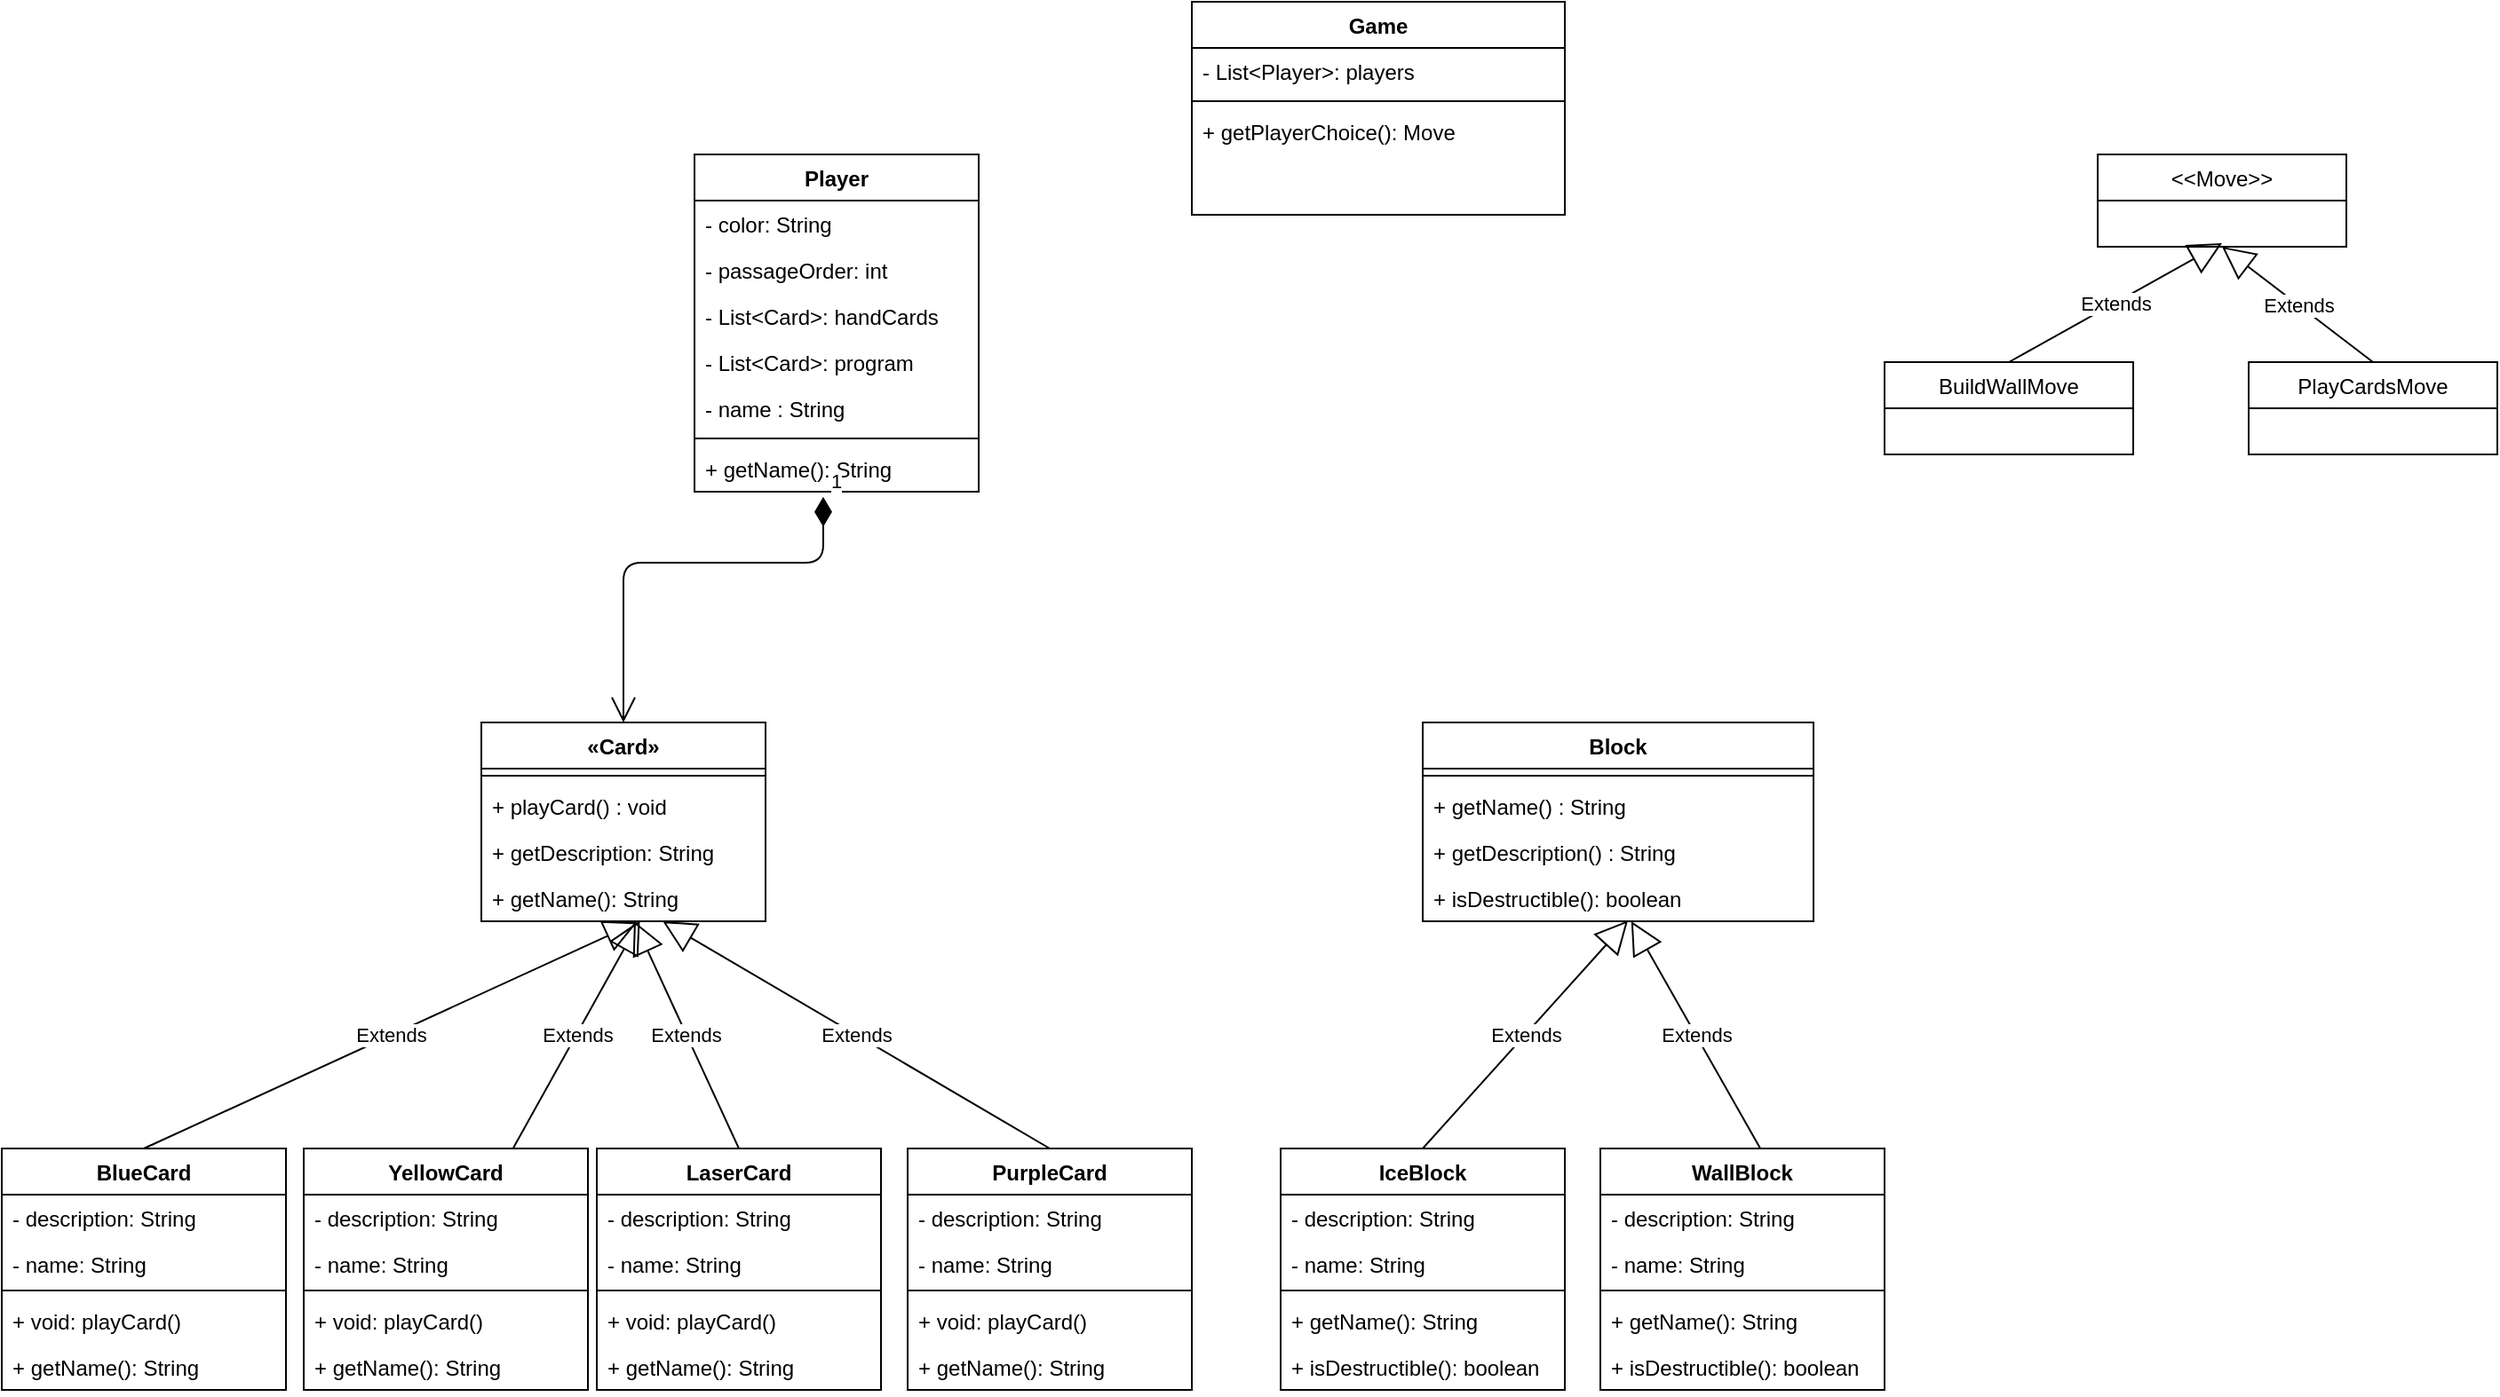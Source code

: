 <mxfile version="12.3.3" type="github" pages="1"><diagram name="Page-1" id="c4acf3e9-155e-7222-9cf6-157b1a14988f"><mxGraphModel dx="1422" dy="1884" grid="1" gridSize="10" guides="1" tooltips="1" connect="1" arrows="1" fold="1" page="1" pageScale="1" pageWidth="850" pageHeight="1100" background="#ffffff" math="0" shadow="0"><root><mxCell id="0"/><mxCell id="1" parent="0"/><mxCell id="_25g71T8MZ2veGs2cAvD-1" value="BlueCard" style="swimlane;fontStyle=1;align=center;verticalAlign=top;childLayout=stackLayout;horizontal=1;startSize=26;horizontalStack=0;resizeParent=1;resizeParentMax=0;resizeLast=0;collapsible=1;marginBottom=0;" vertex="1" parent="1"><mxGeometry x="10" y="510" width="160" height="136" as="geometry"/></mxCell><mxCell id="_25g71T8MZ2veGs2cAvD-13" value="- description: String" style="text;strokeColor=none;fillColor=none;align=left;verticalAlign=top;spacingLeft=4;spacingRight=4;overflow=hidden;rotatable=0;points=[[0,0.5],[1,0.5]];portConstraint=eastwest;" vertex="1" parent="_25g71T8MZ2veGs2cAvD-1"><mxGeometry y="26" width="160" height="26" as="geometry"/></mxCell><mxCell id="_25g71T8MZ2veGs2cAvD-2" value="- name: String" style="text;strokeColor=none;fillColor=none;align=left;verticalAlign=top;spacingLeft=4;spacingRight=4;overflow=hidden;rotatable=0;points=[[0,0.5],[1,0.5]];portConstraint=eastwest;fontFamily=Helvetica;fontSize=12;fontColor=#000000;gradientColor=none;" vertex="1" parent="_25g71T8MZ2veGs2cAvD-1"><mxGeometry y="52" width="160" height="24" as="geometry"/></mxCell><mxCell id="_25g71T8MZ2veGs2cAvD-3" value="" style="line;strokeWidth=1;fillColor=none;align=left;verticalAlign=middle;spacingTop=-1;spacingLeft=3;spacingRight=3;rotatable=0;labelPosition=right;points=[];portConstraint=eastwest;" vertex="1" parent="_25g71T8MZ2veGs2cAvD-1"><mxGeometry y="76" width="160" height="8" as="geometry"/></mxCell><mxCell id="_25g71T8MZ2veGs2cAvD-14" value="+ void: playCard()" style="text;strokeColor=none;fillColor=none;align=left;verticalAlign=top;spacingLeft=4;spacingRight=4;overflow=hidden;rotatable=0;points=[[0,0.5],[1,0.5]];portConstraint=eastwest;" vertex="1" parent="_25g71T8MZ2veGs2cAvD-1"><mxGeometry y="84" width="160" height="26" as="geometry"/></mxCell><mxCell id="_25g71T8MZ2veGs2cAvD-4" value="+ getName(): String" style="text;strokeColor=none;fillColor=none;align=left;verticalAlign=top;spacingLeft=4;spacingRight=4;overflow=hidden;rotatable=0;points=[[0,0.5],[1,0.5]];portConstraint=eastwest;" vertex="1" parent="_25g71T8MZ2veGs2cAvD-1"><mxGeometry y="110" width="160" height="26" as="geometry"/></mxCell><mxCell id="_25g71T8MZ2veGs2cAvD-15" value="«Card»" style="swimlane;fontStyle=1;align=center;verticalAlign=top;childLayout=stackLayout;horizontal=1;startSize=26;horizontalStack=0;resizeParent=1;resizeParentMax=0;resizeLast=0;collapsible=1;marginBottom=0;" vertex="1" parent="1"><mxGeometry x="280" y="270" width="160" height="112" as="geometry"/></mxCell><mxCell id="_25g71T8MZ2veGs2cAvD-18" value="" style="line;strokeWidth=1;fillColor=none;align=left;verticalAlign=middle;spacingTop=-1;spacingLeft=3;spacingRight=3;rotatable=0;labelPosition=right;points=[];portConstraint=eastwest;" vertex="1" parent="_25g71T8MZ2veGs2cAvD-15"><mxGeometry y="26" width="160" height="8" as="geometry"/></mxCell><mxCell id="_25g71T8MZ2veGs2cAvD-19" value="+ playCard() : void" style="text;strokeColor=none;fillColor=none;align=left;verticalAlign=top;spacingLeft=4;spacingRight=4;overflow=hidden;rotatable=0;points=[[0,0.5],[1,0.5]];portConstraint=eastwest;" vertex="1" parent="_25g71T8MZ2veGs2cAvD-15"><mxGeometry y="34" width="160" height="26" as="geometry"/></mxCell><mxCell id="_25g71T8MZ2veGs2cAvD-30" value="+ getDescription: String" style="text;strokeColor=none;fillColor=none;align=left;verticalAlign=top;spacingLeft=4;spacingRight=4;overflow=hidden;rotatable=0;points=[[0,0.5],[1,0.5]];portConstraint=eastwest;" vertex="1" parent="_25g71T8MZ2veGs2cAvD-15"><mxGeometry y="60" width="160" height="26" as="geometry"/></mxCell><mxCell id="_25g71T8MZ2veGs2cAvD-20" value="+ getName(): String" style="text;strokeColor=none;fillColor=none;align=left;verticalAlign=top;spacingLeft=4;spacingRight=4;overflow=hidden;rotatable=0;points=[[0,0.5],[1,0.5]];portConstraint=eastwest;" vertex="1" parent="_25g71T8MZ2veGs2cAvD-15"><mxGeometry y="86" width="160" height="26" as="geometry"/></mxCell><mxCell id="_25g71T8MZ2veGs2cAvD-21" value="Extends" style="endArrow=block;endSize=16;endFill=0;html=1;exitX=0.5;exitY=0;exitDx=0;exitDy=0;entryX=0.548;entryY=1.023;entryDx=0;entryDy=0;entryPerimeter=0;" edge="1" parent="1" source="_25g71T8MZ2veGs2cAvD-1" target="_25g71T8MZ2veGs2cAvD-20"><mxGeometry width="160" relative="1" as="geometry"><mxPoint x="10" y="670" as="sourcePoint"/><mxPoint x="170" y="670" as="targetPoint"/></mxGeometry></mxCell><mxCell id="_25g71T8MZ2veGs2cAvD-22" value="YellowCard" style="swimlane;fontStyle=1;align=center;verticalAlign=top;childLayout=stackLayout;horizontal=1;startSize=26;horizontalStack=0;resizeParent=1;resizeParentMax=0;resizeLast=0;collapsible=1;marginBottom=0;" vertex="1" parent="1"><mxGeometry x="180" y="510" width="160" height="136" as="geometry"/></mxCell><mxCell id="_25g71T8MZ2veGs2cAvD-23" value="- description: String" style="text;strokeColor=none;fillColor=none;align=left;verticalAlign=top;spacingLeft=4;spacingRight=4;overflow=hidden;rotatable=0;points=[[0,0.5],[1,0.5]];portConstraint=eastwest;" vertex="1" parent="_25g71T8MZ2veGs2cAvD-22"><mxGeometry y="26" width="160" height="26" as="geometry"/></mxCell><mxCell id="_25g71T8MZ2veGs2cAvD-24" value="- name: String" style="text;strokeColor=none;fillColor=none;align=left;verticalAlign=top;spacingLeft=4;spacingRight=4;overflow=hidden;rotatable=0;points=[[0,0.5],[1,0.5]];portConstraint=eastwest;fontFamily=Helvetica;fontSize=12;fontColor=#000000;gradientColor=none;" vertex="1" parent="_25g71T8MZ2veGs2cAvD-22"><mxGeometry y="52" width="160" height="24" as="geometry"/></mxCell><mxCell id="_25g71T8MZ2veGs2cAvD-25" value="" style="line;strokeWidth=1;fillColor=none;align=left;verticalAlign=middle;spacingTop=-1;spacingLeft=3;spacingRight=3;rotatable=0;labelPosition=right;points=[];portConstraint=eastwest;" vertex="1" parent="_25g71T8MZ2veGs2cAvD-22"><mxGeometry y="76" width="160" height="8" as="geometry"/></mxCell><mxCell id="_25g71T8MZ2veGs2cAvD-26" value="+ void: playCard()" style="text;strokeColor=none;fillColor=none;align=left;verticalAlign=top;spacingLeft=4;spacingRight=4;overflow=hidden;rotatable=0;points=[[0,0.5],[1,0.5]];portConstraint=eastwest;" vertex="1" parent="_25g71T8MZ2veGs2cAvD-22"><mxGeometry y="84" width="160" height="26" as="geometry"/></mxCell><mxCell id="_25g71T8MZ2veGs2cAvD-27" value="+ getName(): String" style="text;strokeColor=none;fillColor=none;align=left;verticalAlign=top;spacingLeft=4;spacingRight=4;overflow=hidden;rotatable=0;points=[[0,0.5],[1,0.5]];portConstraint=eastwest;" vertex="1" parent="_25g71T8MZ2veGs2cAvD-22"><mxGeometry y="110" width="160" height="26" as="geometry"/></mxCell><mxCell id="_25g71T8MZ2veGs2cAvD-28" value="Extends" style="endArrow=block;endSize=16;endFill=0;html=1;entryX=0.558;entryY=0.983;entryDx=0;entryDy=0;entryPerimeter=0;" edge="1" parent="1" source="_25g71T8MZ2veGs2cAvD-22" target="_25g71T8MZ2veGs2cAvD-20"><mxGeometry width="160" relative="1" as="geometry"><mxPoint x="100" y="520" as="sourcePoint"/><mxPoint x="190" y="420" as="targetPoint"/></mxGeometry></mxCell><mxCell id="_25g71T8MZ2veGs2cAvD-31" value="LaserCard" style="swimlane;fontStyle=1;align=center;verticalAlign=top;childLayout=stackLayout;horizontal=1;startSize=26;horizontalStack=0;resizeParent=1;resizeParentMax=0;resizeLast=0;collapsible=1;marginBottom=0;" vertex="1" parent="1"><mxGeometry x="345" y="510" width="160" height="136" as="geometry"/></mxCell><mxCell id="_25g71T8MZ2veGs2cAvD-32" value="- description: String" style="text;strokeColor=none;fillColor=none;align=left;verticalAlign=top;spacingLeft=4;spacingRight=4;overflow=hidden;rotatable=0;points=[[0,0.5],[1,0.5]];portConstraint=eastwest;" vertex="1" parent="_25g71T8MZ2veGs2cAvD-31"><mxGeometry y="26" width="160" height="26" as="geometry"/></mxCell><mxCell id="_25g71T8MZ2veGs2cAvD-33" value="- name: String" style="text;strokeColor=none;fillColor=none;align=left;verticalAlign=top;spacingLeft=4;spacingRight=4;overflow=hidden;rotatable=0;points=[[0,0.5],[1,0.5]];portConstraint=eastwest;fontFamily=Helvetica;fontSize=12;fontColor=#000000;gradientColor=none;" vertex="1" parent="_25g71T8MZ2veGs2cAvD-31"><mxGeometry y="52" width="160" height="24" as="geometry"/></mxCell><mxCell id="_25g71T8MZ2veGs2cAvD-34" value="" style="line;strokeWidth=1;fillColor=none;align=left;verticalAlign=middle;spacingTop=-1;spacingLeft=3;spacingRight=3;rotatable=0;labelPosition=right;points=[];portConstraint=eastwest;" vertex="1" parent="_25g71T8MZ2veGs2cAvD-31"><mxGeometry y="76" width="160" height="8" as="geometry"/></mxCell><mxCell id="_25g71T8MZ2veGs2cAvD-35" value="+ void: playCard()" style="text;strokeColor=none;fillColor=none;align=left;verticalAlign=top;spacingLeft=4;spacingRight=4;overflow=hidden;rotatable=0;points=[[0,0.5],[1,0.5]];portConstraint=eastwest;" vertex="1" parent="_25g71T8MZ2veGs2cAvD-31"><mxGeometry y="84" width="160" height="26" as="geometry"/></mxCell><mxCell id="_25g71T8MZ2veGs2cAvD-36" value="+ getName(): String" style="text;strokeColor=none;fillColor=none;align=left;verticalAlign=top;spacingLeft=4;spacingRight=4;overflow=hidden;rotatable=0;points=[[0,0.5],[1,0.5]];portConstraint=eastwest;" vertex="1" parent="_25g71T8MZ2veGs2cAvD-31"><mxGeometry y="110" width="160" height="26" as="geometry"/></mxCell><mxCell id="_25g71T8MZ2veGs2cAvD-37" value="PurpleCard" style="swimlane;fontStyle=1;align=center;verticalAlign=top;childLayout=stackLayout;horizontal=1;startSize=26;horizontalStack=0;resizeParent=1;resizeParentMax=0;resizeLast=0;collapsible=1;marginBottom=0;" vertex="1" parent="1"><mxGeometry x="520" y="510" width="160" height="136" as="geometry"/></mxCell><mxCell id="_25g71T8MZ2veGs2cAvD-38" value="- description: String" style="text;strokeColor=none;fillColor=none;align=left;verticalAlign=top;spacingLeft=4;spacingRight=4;overflow=hidden;rotatable=0;points=[[0,0.5],[1,0.5]];portConstraint=eastwest;" vertex="1" parent="_25g71T8MZ2veGs2cAvD-37"><mxGeometry y="26" width="160" height="26" as="geometry"/></mxCell><mxCell id="_25g71T8MZ2veGs2cAvD-39" value="- name: String" style="text;strokeColor=none;fillColor=none;align=left;verticalAlign=top;spacingLeft=4;spacingRight=4;overflow=hidden;rotatable=0;points=[[0,0.5],[1,0.5]];portConstraint=eastwest;fontFamily=Helvetica;fontSize=12;fontColor=#000000;gradientColor=none;" vertex="1" parent="_25g71T8MZ2veGs2cAvD-37"><mxGeometry y="52" width="160" height="24" as="geometry"/></mxCell><mxCell id="_25g71T8MZ2veGs2cAvD-40" value="" style="line;strokeWidth=1;fillColor=none;align=left;verticalAlign=middle;spacingTop=-1;spacingLeft=3;spacingRight=3;rotatable=0;labelPosition=right;points=[];portConstraint=eastwest;" vertex="1" parent="_25g71T8MZ2veGs2cAvD-37"><mxGeometry y="76" width="160" height="8" as="geometry"/></mxCell><mxCell id="_25g71T8MZ2veGs2cAvD-41" value="+ void: playCard()" style="text;strokeColor=none;fillColor=none;align=left;verticalAlign=top;spacingLeft=4;spacingRight=4;overflow=hidden;rotatable=0;points=[[0,0.5],[1,0.5]];portConstraint=eastwest;" vertex="1" parent="_25g71T8MZ2veGs2cAvD-37"><mxGeometry y="84" width="160" height="26" as="geometry"/></mxCell><mxCell id="_25g71T8MZ2veGs2cAvD-42" value="+ getName(): String" style="text;strokeColor=none;fillColor=none;align=left;verticalAlign=top;spacingLeft=4;spacingRight=4;overflow=hidden;rotatable=0;points=[[0,0.5],[1,0.5]];portConstraint=eastwest;" vertex="1" parent="_25g71T8MZ2veGs2cAvD-37"><mxGeometry y="110" width="160" height="26" as="geometry"/></mxCell><mxCell id="_25g71T8MZ2veGs2cAvD-43" value="Extends" style="endArrow=block;endSize=16;endFill=0;html=1;exitX=0.5;exitY=0;exitDx=0;exitDy=0;" edge="1" parent="1" source="_25g71T8MZ2veGs2cAvD-31" target="_25g71T8MZ2veGs2cAvD-20"><mxGeometry width="160" relative="1" as="geometry"><mxPoint x="244.207" y="520" as="sourcePoint"/><mxPoint x="190" y="400" as="targetPoint"/></mxGeometry></mxCell><mxCell id="_25g71T8MZ2veGs2cAvD-44" value="Extends" style="endArrow=block;endSize=16;endFill=0;html=1;exitX=0.5;exitY=0;exitDx=0;exitDy=0;" edge="1" parent="1" source="_25g71T8MZ2veGs2cAvD-37" target="_25g71T8MZ2veGs2cAvD-20"><mxGeometry width="160" relative="1" as="geometry"><mxPoint x="435" y="520" as="sourcePoint"/><mxPoint x="190" y="400" as="targetPoint"/></mxGeometry></mxCell><mxCell id="_25g71T8MZ2veGs2cAvD-45" value="Block" style="swimlane;fontStyle=1;align=center;verticalAlign=top;childLayout=stackLayout;horizontal=1;startSize=26;horizontalStack=0;resizeParent=1;resizeParentMax=0;resizeLast=0;collapsible=1;marginBottom=0;" vertex="1" parent="1"><mxGeometry x="810" y="270" width="220" height="112" as="geometry"/></mxCell><mxCell id="_25g71T8MZ2veGs2cAvD-46" value="" style="line;strokeWidth=1;fillColor=none;align=left;verticalAlign=middle;spacingTop=-1;spacingLeft=3;spacingRight=3;rotatable=0;labelPosition=right;points=[];portConstraint=eastwest;" vertex="1" parent="_25g71T8MZ2veGs2cAvD-45"><mxGeometry y="26" width="220" height="8" as="geometry"/></mxCell><mxCell id="_25g71T8MZ2veGs2cAvD-74" value="+ getName() : String" style="text;strokeColor=none;fillColor=none;align=left;verticalAlign=top;spacingLeft=4;spacingRight=4;overflow=hidden;rotatable=0;points=[[0,0.5],[1,0.5]];portConstraint=eastwest;" vertex="1" parent="_25g71T8MZ2veGs2cAvD-45"><mxGeometry y="34" width="220" height="26" as="geometry"/></mxCell><mxCell id="_25g71T8MZ2veGs2cAvD-48" value="+ getDescription() : String" style="text;strokeColor=none;fillColor=none;align=left;verticalAlign=top;spacingLeft=4;spacingRight=4;overflow=hidden;rotatable=0;points=[[0,0.5],[1,0.5]];portConstraint=eastwest;" vertex="1" parent="_25g71T8MZ2veGs2cAvD-45"><mxGeometry y="60" width="220" height="26" as="geometry"/></mxCell><mxCell id="_25g71T8MZ2veGs2cAvD-49" value="+ isDestructible(): boolean" style="text;strokeColor=none;fillColor=none;align=left;verticalAlign=top;spacingLeft=4;spacingRight=4;overflow=hidden;rotatable=0;points=[[0,0.5],[1,0.5]];portConstraint=eastwest;" vertex="1" parent="_25g71T8MZ2veGs2cAvD-45"><mxGeometry y="86" width="220" height="26" as="geometry"/></mxCell><mxCell id="_25g71T8MZ2veGs2cAvD-50" value="IceBlock" style="swimlane;fontStyle=1;align=center;verticalAlign=top;childLayout=stackLayout;horizontal=1;startSize=26;horizontalStack=0;resizeParent=1;resizeParentMax=0;resizeLast=0;collapsible=1;marginBottom=0;" vertex="1" parent="1"><mxGeometry x="730" y="510" width="160" height="136" as="geometry"/></mxCell><mxCell id="_25g71T8MZ2veGs2cAvD-51" value="- description: String" style="text;strokeColor=none;fillColor=none;align=left;verticalAlign=top;spacingLeft=4;spacingRight=4;overflow=hidden;rotatable=0;points=[[0,0.5],[1,0.5]];portConstraint=eastwest;" vertex="1" parent="_25g71T8MZ2veGs2cAvD-50"><mxGeometry y="26" width="160" height="26" as="geometry"/></mxCell><mxCell id="_25g71T8MZ2veGs2cAvD-52" value="- name: String" style="text;strokeColor=none;fillColor=none;align=left;verticalAlign=top;spacingLeft=4;spacingRight=4;overflow=hidden;rotatable=0;points=[[0,0.5],[1,0.5]];portConstraint=eastwest;fontFamily=Helvetica;fontSize=12;fontColor=#000000;gradientColor=none;" vertex="1" parent="_25g71T8MZ2veGs2cAvD-50"><mxGeometry y="52" width="160" height="24" as="geometry"/></mxCell><mxCell id="_25g71T8MZ2veGs2cAvD-53" value="" style="line;strokeWidth=1;fillColor=none;align=left;verticalAlign=middle;spacingTop=-1;spacingLeft=3;spacingRight=3;rotatable=0;labelPosition=right;points=[];portConstraint=eastwest;" vertex="1" parent="_25g71T8MZ2veGs2cAvD-50"><mxGeometry y="76" width="160" height="8" as="geometry"/></mxCell><mxCell id="_25g71T8MZ2veGs2cAvD-55" value="+ getName(): String" style="text;strokeColor=none;fillColor=none;align=left;verticalAlign=top;spacingLeft=4;spacingRight=4;overflow=hidden;rotatable=0;points=[[0,0.5],[1,0.5]];portConstraint=eastwest;" vertex="1" parent="_25g71T8MZ2veGs2cAvD-50"><mxGeometry y="84" width="160" height="26" as="geometry"/></mxCell><mxCell id="_25g71T8MZ2veGs2cAvD-71" value="+ isDestructible(): boolean" style="text;strokeColor=none;fillColor=none;align=left;verticalAlign=top;spacingLeft=4;spacingRight=4;overflow=hidden;rotatable=0;points=[[0,0.5],[1,0.5]];portConstraint=eastwest;" vertex="1" parent="_25g71T8MZ2veGs2cAvD-50"><mxGeometry y="110" width="160" height="26" as="geometry"/></mxCell><mxCell id="_25g71T8MZ2veGs2cAvD-56" value="WallBlock" style="swimlane;fontStyle=1;align=center;verticalAlign=top;childLayout=stackLayout;horizontal=1;startSize=26;horizontalStack=0;resizeParent=1;resizeParentMax=0;resizeLast=0;collapsible=1;marginBottom=0;" vertex="1" parent="1"><mxGeometry x="910" y="510" width="160" height="136" as="geometry"/></mxCell><mxCell id="_25g71T8MZ2veGs2cAvD-57" value="- description: String" style="text;strokeColor=none;fillColor=none;align=left;verticalAlign=top;spacingLeft=4;spacingRight=4;overflow=hidden;rotatable=0;points=[[0,0.5],[1,0.5]];portConstraint=eastwest;" vertex="1" parent="_25g71T8MZ2veGs2cAvD-56"><mxGeometry y="26" width="160" height="26" as="geometry"/></mxCell><mxCell id="_25g71T8MZ2veGs2cAvD-58" value="- name: String" style="text;strokeColor=none;fillColor=none;align=left;verticalAlign=top;spacingLeft=4;spacingRight=4;overflow=hidden;rotatable=0;points=[[0,0.5],[1,0.5]];portConstraint=eastwest;fontFamily=Helvetica;fontSize=12;fontColor=#000000;gradientColor=none;" vertex="1" parent="_25g71T8MZ2veGs2cAvD-56"><mxGeometry y="52" width="160" height="24" as="geometry"/></mxCell><mxCell id="_25g71T8MZ2veGs2cAvD-59" value="" style="line;strokeWidth=1;fillColor=none;align=left;verticalAlign=middle;spacingTop=-1;spacingLeft=3;spacingRight=3;rotatable=0;labelPosition=right;points=[];portConstraint=eastwest;" vertex="1" parent="_25g71T8MZ2veGs2cAvD-56"><mxGeometry y="76" width="160" height="8" as="geometry"/></mxCell><mxCell id="_25g71T8MZ2veGs2cAvD-61" value="+ getName(): String" style="text;strokeColor=none;fillColor=none;align=left;verticalAlign=top;spacingLeft=4;spacingRight=4;overflow=hidden;rotatable=0;points=[[0,0.5],[1,0.5]];portConstraint=eastwest;" vertex="1" parent="_25g71T8MZ2veGs2cAvD-56"><mxGeometry y="84" width="160" height="26" as="geometry"/></mxCell><mxCell id="_25g71T8MZ2veGs2cAvD-72" value="+ isDestructible(): boolean" style="text;strokeColor=none;fillColor=none;align=left;verticalAlign=top;spacingLeft=4;spacingRight=4;overflow=hidden;rotatable=0;points=[[0,0.5],[1,0.5]];portConstraint=eastwest;" vertex="1" parent="_25g71T8MZ2veGs2cAvD-56"><mxGeometry y="110" width="160" height="26" as="geometry"/></mxCell><mxCell id="_25g71T8MZ2veGs2cAvD-62" value="Extends" style="endArrow=block;endSize=16;endFill=0;html=1;exitX=0.5;exitY=0;exitDx=0;exitDy=0;entryX=0.525;entryY=0.986;entryDx=0;entryDy=0;entryPerimeter=0;" edge="1" parent="1" source="_25g71T8MZ2veGs2cAvD-50" target="_25g71T8MZ2veGs2cAvD-49"><mxGeometry width="160" relative="1" as="geometry"><mxPoint x="610" y="520" as="sourcePoint"/><mxPoint x="392.128" y="392.0" as="targetPoint"/></mxGeometry></mxCell><mxCell id="_25g71T8MZ2veGs2cAvD-63" value="Extends" style="endArrow=block;endSize=16;endFill=0;html=1;exitX=0.562;exitY=-0.002;exitDx=0;exitDy=0;exitPerimeter=0;" edge="1" parent="1" source="_25g71T8MZ2veGs2cAvD-56" target="_25g71T8MZ2veGs2cAvD-49"><mxGeometry width="160" relative="1" as="geometry"><mxPoint x="820.0" y="520" as="sourcePoint"/><mxPoint x="907.52" y="450.342" as="targetPoint"/></mxGeometry></mxCell><mxCell id="_25g71T8MZ2veGs2cAvD-65" value="Player" style="swimlane;fontStyle=1;align=center;verticalAlign=top;childLayout=stackLayout;horizontal=1;startSize=26;horizontalStack=0;resizeParent=1;resizeParentMax=0;resizeLast=0;collapsible=1;marginBottom=0;" vertex="1" parent="1"><mxGeometry x="400" y="-50" width="160" height="190" as="geometry"/></mxCell><mxCell id="_25g71T8MZ2veGs2cAvD-73" value="- color: String" style="text;strokeColor=none;fillColor=none;align=left;verticalAlign=top;spacingLeft=4;spacingRight=4;overflow=hidden;rotatable=0;points=[[0,0.5],[1,0.5]];portConstraint=eastwest;" vertex="1" parent="_25g71T8MZ2veGs2cAvD-65"><mxGeometry y="26" width="160" height="26" as="geometry"/></mxCell><mxCell id="_25g71T8MZ2veGs2cAvD-75" value="- passageOrder: int" style="text;strokeColor=none;fillColor=none;align=left;verticalAlign=top;spacingLeft=4;spacingRight=4;overflow=hidden;rotatable=0;points=[[0,0.5],[1,0.5]];portConstraint=eastwest;" vertex="1" parent="_25g71T8MZ2veGs2cAvD-65"><mxGeometry y="52" width="160" height="26" as="geometry"/></mxCell><mxCell id="_25g71T8MZ2veGs2cAvD-76" value="- List&lt;Card&gt;: handCards" style="text;strokeColor=none;fillColor=none;align=left;verticalAlign=top;spacingLeft=4;spacingRight=4;overflow=hidden;rotatable=0;points=[[0,0.5],[1,0.5]];portConstraint=eastwest;" vertex="1" parent="_25g71T8MZ2veGs2cAvD-65"><mxGeometry y="78" width="160" height="26" as="geometry"/></mxCell><mxCell id="_25g71T8MZ2veGs2cAvD-77" value="- List&lt;Card&gt;: program" style="text;strokeColor=none;fillColor=none;align=left;verticalAlign=top;spacingLeft=4;spacingRight=4;overflow=hidden;rotatable=0;points=[[0,0.5],[1,0.5]];portConstraint=eastwest;" vertex="1" parent="_25g71T8MZ2veGs2cAvD-65"><mxGeometry y="104" width="160" height="26" as="geometry"/></mxCell><mxCell id="_25g71T8MZ2veGs2cAvD-70" value="- name : String" style="text;strokeColor=none;fillColor=none;align=left;verticalAlign=top;spacingLeft=4;spacingRight=4;overflow=hidden;rotatable=0;points=[[0,0.5],[1,0.5]];portConstraint=eastwest;" vertex="1" parent="_25g71T8MZ2veGs2cAvD-65"><mxGeometry y="130" width="160" height="26" as="geometry"/></mxCell><mxCell id="_25g71T8MZ2veGs2cAvD-66" value="" style="line;strokeWidth=1;fillColor=none;align=left;verticalAlign=middle;spacingTop=-1;spacingLeft=3;spacingRight=3;rotatable=0;labelPosition=right;points=[];portConstraint=eastwest;" vertex="1" parent="_25g71T8MZ2veGs2cAvD-65"><mxGeometry y="156" width="160" height="8" as="geometry"/></mxCell><mxCell id="_25g71T8MZ2veGs2cAvD-69" value="+ getName(): String" style="text;strokeColor=none;fillColor=none;align=left;verticalAlign=top;spacingLeft=4;spacingRight=4;overflow=hidden;rotatable=0;points=[[0,0.5],[1,0.5]];portConstraint=eastwest;" vertex="1" parent="_25g71T8MZ2veGs2cAvD-65"><mxGeometry y="164" width="160" height="26" as="geometry"/></mxCell><mxCell id="_25g71T8MZ2veGs2cAvD-78" value="1" style="endArrow=open;html=1;endSize=12;startArrow=diamondThin;startSize=14;startFill=1;edgeStyle=orthogonalEdgeStyle;align=left;verticalAlign=bottom;exitX=0.453;exitY=1.109;exitDx=0;exitDy=0;exitPerimeter=0;entryX=0.5;entryY=0;entryDx=0;entryDy=0;" edge="1" parent="1" source="_25g71T8MZ2veGs2cAvD-69" target="_25g71T8MZ2veGs2cAvD-15"><mxGeometry x="-1" y="3" relative="1" as="geometry"><mxPoint x="440" y="190" as="sourcePoint"/><mxPoint x="600" y="190" as="targetPoint"/><Array as="points"><mxPoint x="473" y="180"/><mxPoint x="360" y="180"/></Array></mxGeometry></mxCell><mxCell id="_25g71T8MZ2veGs2cAvD-82" value="Game" style="swimlane;fontStyle=1;align=center;verticalAlign=top;childLayout=stackLayout;horizontal=1;startSize=26;horizontalStack=0;resizeParent=1;resizeParentMax=0;resizeLast=0;collapsible=1;marginBottom=0;" vertex="1" parent="1"><mxGeometry x="680" y="-136" width="210" height="120" as="geometry"/></mxCell><mxCell id="_25g71T8MZ2veGs2cAvD-98" value="- List&lt;Player&gt;: players" style="text;strokeColor=none;fillColor=none;align=left;verticalAlign=top;spacingLeft=4;spacingRight=4;overflow=hidden;rotatable=0;points=[[0,0.5],[1,0.5]];portConstraint=eastwest;" vertex="1" parent="_25g71T8MZ2veGs2cAvD-82"><mxGeometry y="26" width="210" height="26" as="geometry"/></mxCell><mxCell id="_25g71T8MZ2veGs2cAvD-84" value="" style="line;strokeWidth=1;fillColor=none;align=left;verticalAlign=middle;spacingTop=-1;spacingLeft=3;spacingRight=3;rotatable=0;labelPosition=right;points=[];portConstraint=eastwest;" vertex="1" parent="_25g71T8MZ2veGs2cAvD-82"><mxGeometry y="52" width="210" height="8" as="geometry"/></mxCell><mxCell id="_25g71T8MZ2veGs2cAvD-85" value="+ getPlayerChoice(): Move" style="text;strokeColor=none;fillColor=none;align=left;verticalAlign=top;spacingLeft=4;spacingRight=4;overflow=hidden;rotatable=0;points=[[0,0.5],[1,0.5]];portConstraint=eastwest;" vertex="1" parent="_25g71T8MZ2veGs2cAvD-82"><mxGeometry y="60" width="210" height="60" as="geometry"/></mxCell><mxCell id="_25g71T8MZ2veGs2cAvD-86" value="&lt;&lt;Move&gt;&gt;" style="swimlane;fontStyle=0;childLayout=stackLayout;horizontal=1;startSize=26;fillColor=none;horizontalStack=0;resizeParent=1;resizeParentMax=0;resizeLast=0;collapsible=1;marginBottom=0;" vertex="1" parent="1"><mxGeometry x="1190" y="-50" width="140" height="52" as="geometry"/></mxCell><mxCell id="_25g71T8MZ2veGs2cAvD-91" value="BuildWallMove" style="swimlane;fontStyle=0;childLayout=stackLayout;horizontal=1;startSize=26;fillColor=none;horizontalStack=0;resizeParent=1;resizeParentMax=0;resizeLast=0;collapsible=1;marginBottom=0;" vertex="1" parent="1"><mxGeometry x="1070" y="67" width="140" height="52" as="geometry"/></mxCell><mxCell id="_25g71T8MZ2veGs2cAvD-95" value="PlayCardsMove" style="swimlane;fontStyle=0;childLayout=stackLayout;horizontal=1;startSize=26;fillColor=none;horizontalStack=0;resizeParent=1;resizeParentMax=0;resizeLast=0;collapsible=1;marginBottom=0;" vertex="1" parent="1"><mxGeometry x="1275" y="67" width="140" height="52" as="geometry"/></mxCell><mxCell id="_25g71T8MZ2veGs2cAvD-96" value="Extends" style="endArrow=block;endSize=16;endFill=0;html=1;exitX=0.5;exitY=0;exitDx=0;exitDy=0;entryX=0.5;entryY=1;entryDx=0;entryDy=0;" edge="1" parent="1" source="_25g71T8MZ2veGs2cAvD-95" target="_25g71T8MZ2veGs2cAvD-86"><mxGeometry width="160" relative="1" as="geometry"><mxPoint x="1414.92" y="156.728" as="sourcePoint"/><mxPoint x="1342.383" y="29" as="targetPoint"/></mxGeometry></mxCell><mxCell id="_25g71T8MZ2veGs2cAvD-97" value="Extends" style="endArrow=block;endSize=16;endFill=0;html=1;exitX=0.5;exitY=0;exitDx=0;exitDy=0;" edge="1" parent="1" source="_25g71T8MZ2veGs2cAvD-91"><mxGeometry width="160" relative="1" as="geometry"><mxPoint x="1355" y="77" as="sourcePoint"/><mxPoint x="1260" as="targetPoint"/></mxGeometry></mxCell></root></mxGraphModel></diagram></mxfile>